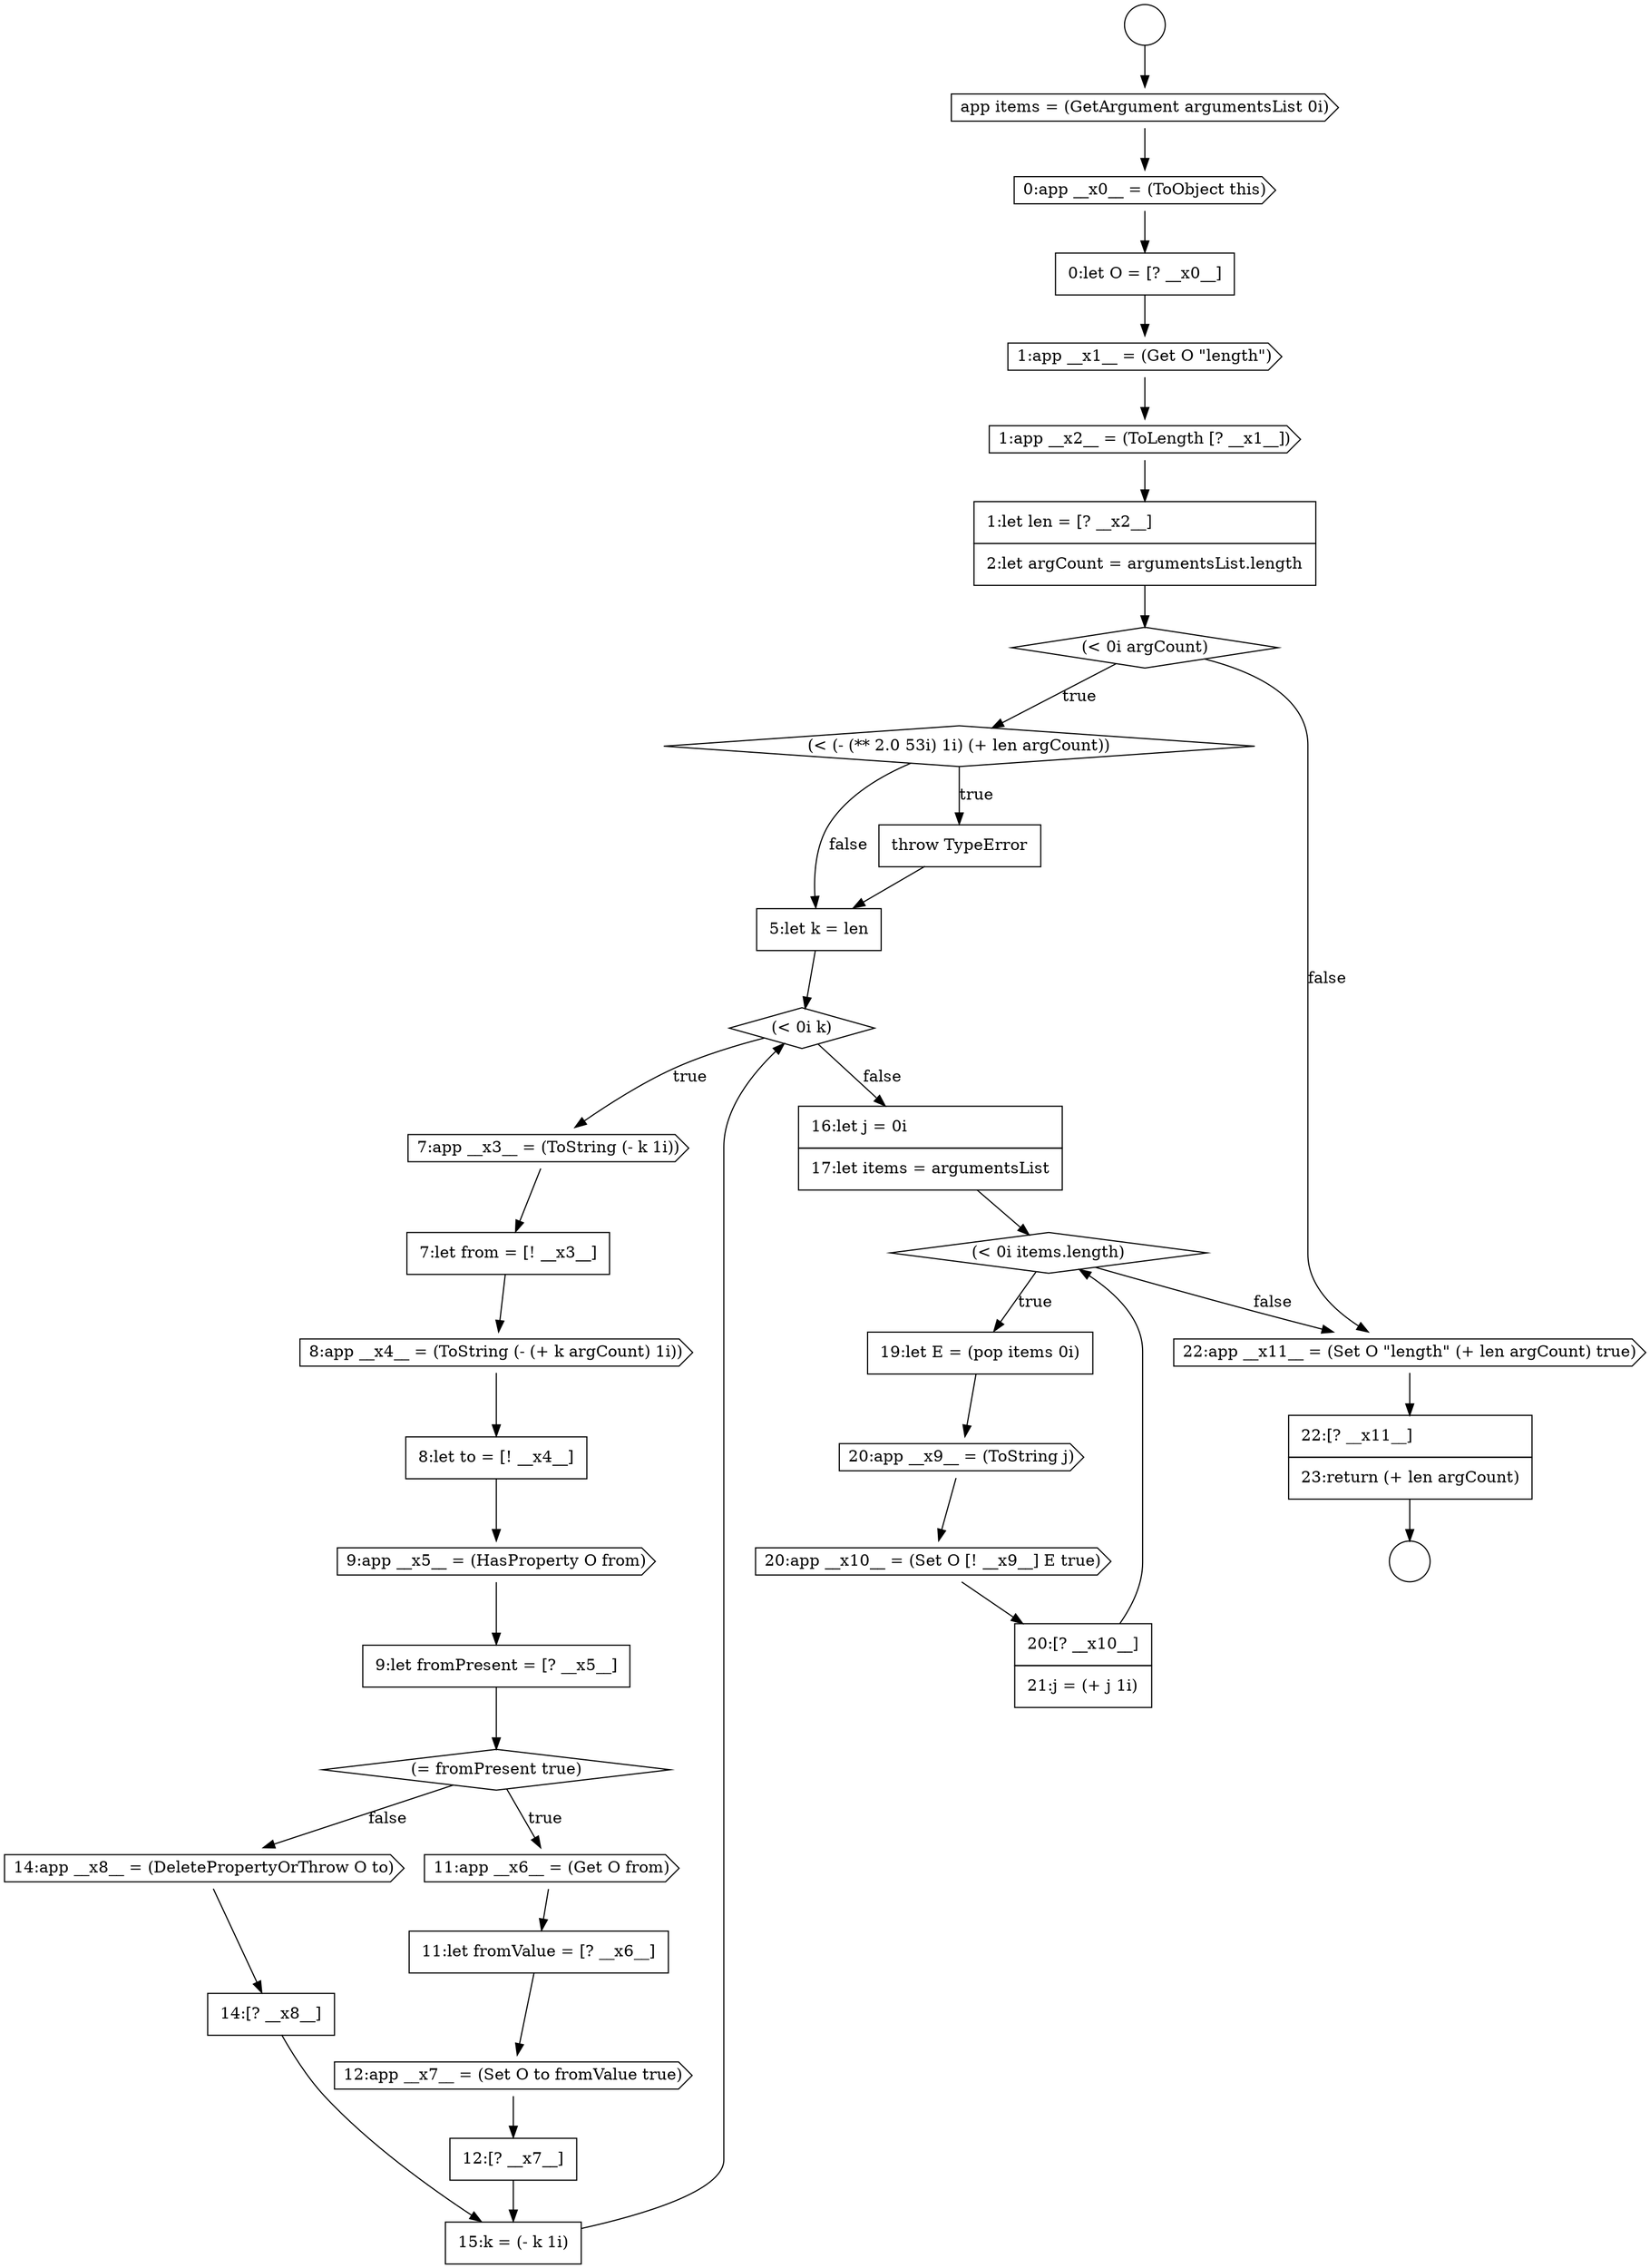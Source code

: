 digraph {
  node15440 [shape=diamond, label=<<font color="black">(&lt; (- (** 2.0 53i) 1i) (+ len argCount))</font>> color="black" fillcolor="white" style=filled]
  node15450 [shape=diamond, label=<<font color="black">(= fromPresent true)</font>> color="black" fillcolor="white" style=filled]
  node15435 [shape=none, margin=0, label=<<font color="black">
    <table border="0" cellborder="1" cellspacing="0" cellpadding="10">
      <tr><td align="left">0:let O = [? __x0__]</td></tr>
    </table>
  </font>> color="black" fillcolor="white" style=filled]
  node15441 [shape=none, margin=0, label=<<font color="black">
    <table border="0" cellborder="1" cellspacing="0" cellpadding="10">
      <tr><td align="left">throw TypeError</td></tr>
    </table>
  </font>> color="black" fillcolor="white" style=filled]
  node15462 [shape=cds, label=<<font color="black">20:app __x10__ = (Set O [! __x9__] E true)</font>> color="black" fillcolor="white" style=filled]
  node15445 [shape=none, margin=0, label=<<font color="black">
    <table border="0" cellborder="1" cellspacing="0" cellpadding="10">
      <tr><td align="left">7:let from = [! __x3__]</td></tr>
    </table>
  </font>> color="black" fillcolor="white" style=filled]
  node15458 [shape=none, margin=0, label=<<font color="black">
    <table border="0" cellborder="1" cellspacing="0" cellpadding="10">
      <tr><td align="left">16:let j = 0i</td></tr>
      <tr><td align="left">17:let items = argumentsList</td></tr>
    </table>
  </font>> color="black" fillcolor="white" style=filled]
  node15449 [shape=none, margin=0, label=<<font color="black">
    <table border="0" cellborder="1" cellspacing="0" cellpadding="10">
      <tr><td align="left">9:let fromPresent = [? __x5__]</td></tr>
    </table>
  </font>> color="black" fillcolor="white" style=filled]
  node15446 [shape=cds, label=<<font color="black">8:app __x4__ = (ToString (- (+ k argCount) 1i))</font>> color="black" fillcolor="white" style=filled]
  node15433 [shape=cds, label=<<font color="black">app items = (GetArgument argumentsList 0i)</font>> color="black" fillcolor="white" style=filled]
  node15447 [shape=none, margin=0, label=<<font color="black">
    <table border="0" cellborder="1" cellspacing="0" cellpadding="10">
      <tr><td align="left">8:let to = [! __x4__]</td></tr>
    </table>
  </font>> color="black" fillcolor="white" style=filled]
  node15443 [shape=diamond, label=<<font color="black">(&lt; 0i k)</font>> color="black" fillcolor="white" style=filled]
  node15451 [shape=cds, label=<<font color="black">11:app __x6__ = (Get O from)</font>> color="black" fillcolor="white" style=filled]
  node15434 [shape=cds, label=<<font color="black">0:app __x0__ = (ToObject this)</font>> color="black" fillcolor="white" style=filled]
  node15439 [shape=diamond, label=<<font color="black">(&lt; 0i argCount)</font>> color="black" fillcolor="white" style=filled]
  node15456 [shape=none, margin=0, label=<<font color="black">
    <table border="0" cellborder="1" cellspacing="0" cellpadding="10">
      <tr><td align="left">14:[? __x8__]</td></tr>
    </table>
  </font>> color="black" fillcolor="white" style=filled]
  node15454 [shape=none, margin=0, label=<<font color="black">
    <table border="0" cellborder="1" cellspacing="0" cellpadding="10">
      <tr><td align="left">12:[? __x7__]</td></tr>
    </table>
  </font>> color="black" fillcolor="white" style=filled]
  node15459 [shape=diamond, label=<<font color="black">(&lt; 0i items.length)</font>> color="black" fillcolor="white" style=filled]
  node15442 [shape=none, margin=0, label=<<font color="black">
    <table border="0" cellborder="1" cellspacing="0" cellpadding="10">
      <tr><td align="left">5:let k = len</td></tr>
    </table>
  </font>> color="black" fillcolor="white" style=filled]
  node15463 [shape=none, margin=0, label=<<font color="black">
    <table border="0" cellborder="1" cellspacing="0" cellpadding="10">
      <tr><td align="left">20:[? __x10__]</td></tr>
      <tr><td align="left">21:j = (+ j 1i)</td></tr>
    </table>
  </font>> color="black" fillcolor="white" style=filled]
  node15431 [shape=circle label=" " color="black" fillcolor="white" style=filled]
  node15460 [shape=none, margin=0, label=<<font color="black">
    <table border="0" cellborder="1" cellspacing="0" cellpadding="10">
      <tr><td align="left">19:let E = (pop items 0i)</td></tr>
    </table>
  </font>> color="black" fillcolor="white" style=filled]
  node15452 [shape=none, margin=0, label=<<font color="black">
    <table border="0" cellborder="1" cellspacing="0" cellpadding="10">
      <tr><td align="left">11:let fromValue = [? __x6__]</td></tr>
    </table>
  </font>> color="black" fillcolor="white" style=filled]
  node15455 [shape=cds, label=<<font color="black">14:app __x8__ = (DeletePropertyOrThrow O to)</font>> color="black" fillcolor="white" style=filled]
  node15453 [shape=cds, label=<<font color="black">12:app __x7__ = (Set O to fromValue true)</font>> color="black" fillcolor="white" style=filled]
  node15465 [shape=none, margin=0, label=<<font color="black">
    <table border="0" cellborder="1" cellspacing="0" cellpadding="10">
      <tr><td align="left">22:[? __x11__]</td></tr>
      <tr><td align="left">23:return (+ len argCount)</td></tr>
    </table>
  </font>> color="black" fillcolor="white" style=filled]
  node15438 [shape=none, margin=0, label=<<font color="black">
    <table border="0" cellborder="1" cellspacing="0" cellpadding="10">
      <tr><td align="left">1:let len = [? __x2__]</td></tr>
      <tr><td align="left">2:let argCount = argumentsList.length</td></tr>
    </table>
  </font>> color="black" fillcolor="white" style=filled]
  node15464 [shape=cds, label=<<font color="black">22:app __x11__ = (Set O &quot;length&quot; (+ len argCount) true)</font>> color="black" fillcolor="white" style=filled]
  node15432 [shape=circle label=" " color="black" fillcolor="white" style=filled]
  node15436 [shape=cds, label=<<font color="black">1:app __x1__ = (Get O &quot;length&quot;)</font>> color="black" fillcolor="white" style=filled]
  node15437 [shape=cds, label=<<font color="black">1:app __x2__ = (ToLength [? __x1__])</font>> color="black" fillcolor="white" style=filled]
  node15448 [shape=cds, label=<<font color="black">9:app __x5__ = (HasProperty O from)</font>> color="black" fillcolor="white" style=filled]
  node15461 [shape=cds, label=<<font color="black">20:app __x9__ = (ToString j)</font>> color="black" fillcolor="white" style=filled]
  node15444 [shape=cds, label=<<font color="black">7:app __x3__ = (ToString (- k 1i))</font>> color="black" fillcolor="white" style=filled]
  node15457 [shape=none, margin=0, label=<<font color="black">
    <table border="0" cellborder="1" cellspacing="0" cellpadding="10">
      <tr><td align="left">15:k = (- k 1i)</td></tr>
    </table>
  </font>> color="black" fillcolor="white" style=filled]
  node15445 -> node15446 [ color="black"]
  node15435 -> node15436 [ color="black"]
  node15431 -> node15433 [ color="black"]
  node15444 -> node15445 [ color="black"]
  node15458 -> node15459 [ color="black"]
  node15456 -> node15457 [ color="black"]
  node15452 -> node15453 [ color="black"]
  node15437 -> node15438 [ color="black"]
  node15436 -> node15437 [ color="black"]
  node15447 -> node15448 [ color="black"]
  node15459 -> node15460 [label=<<font color="black">true</font>> color="black"]
  node15459 -> node15464 [label=<<font color="black">false</font>> color="black"]
  node15463 -> node15459 [ color="black"]
  node15462 -> node15463 [ color="black"]
  node15438 -> node15439 [ color="black"]
  node15443 -> node15444 [label=<<font color="black">true</font>> color="black"]
  node15443 -> node15458 [label=<<font color="black">false</font>> color="black"]
  node15433 -> node15434 [ color="black"]
  node15457 -> node15443 [ color="black"]
  node15455 -> node15456 [ color="black"]
  node15446 -> node15447 [ color="black"]
  node15465 -> node15432 [ color="black"]
  node15434 -> node15435 [ color="black"]
  node15453 -> node15454 [ color="black"]
  node15460 -> node15461 [ color="black"]
  node15461 -> node15462 [ color="black"]
  node15464 -> node15465 [ color="black"]
  node15449 -> node15450 [ color="black"]
  node15450 -> node15451 [label=<<font color="black">true</font>> color="black"]
  node15450 -> node15455 [label=<<font color="black">false</font>> color="black"]
  node15439 -> node15440 [label=<<font color="black">true</font>> color="black"]
  node15439 -> node15464 [label=<<font color="black">false</font>> color="black"]
  node15442 -> node15443 [ color="black"]
  node15440 -> node15441 [label=<<font color="black">true</font>> color="black"]
  node15440 -> node15442 [label=<<font color="black">false</font>> color="black"]
  node15454 -> node15457 [ color="black"]
  node15441 -> node15442 [ color="black"]
  node15451 -> node15452 [ color="black"]
  node15448 -> node15449 [ color="black"]
}
